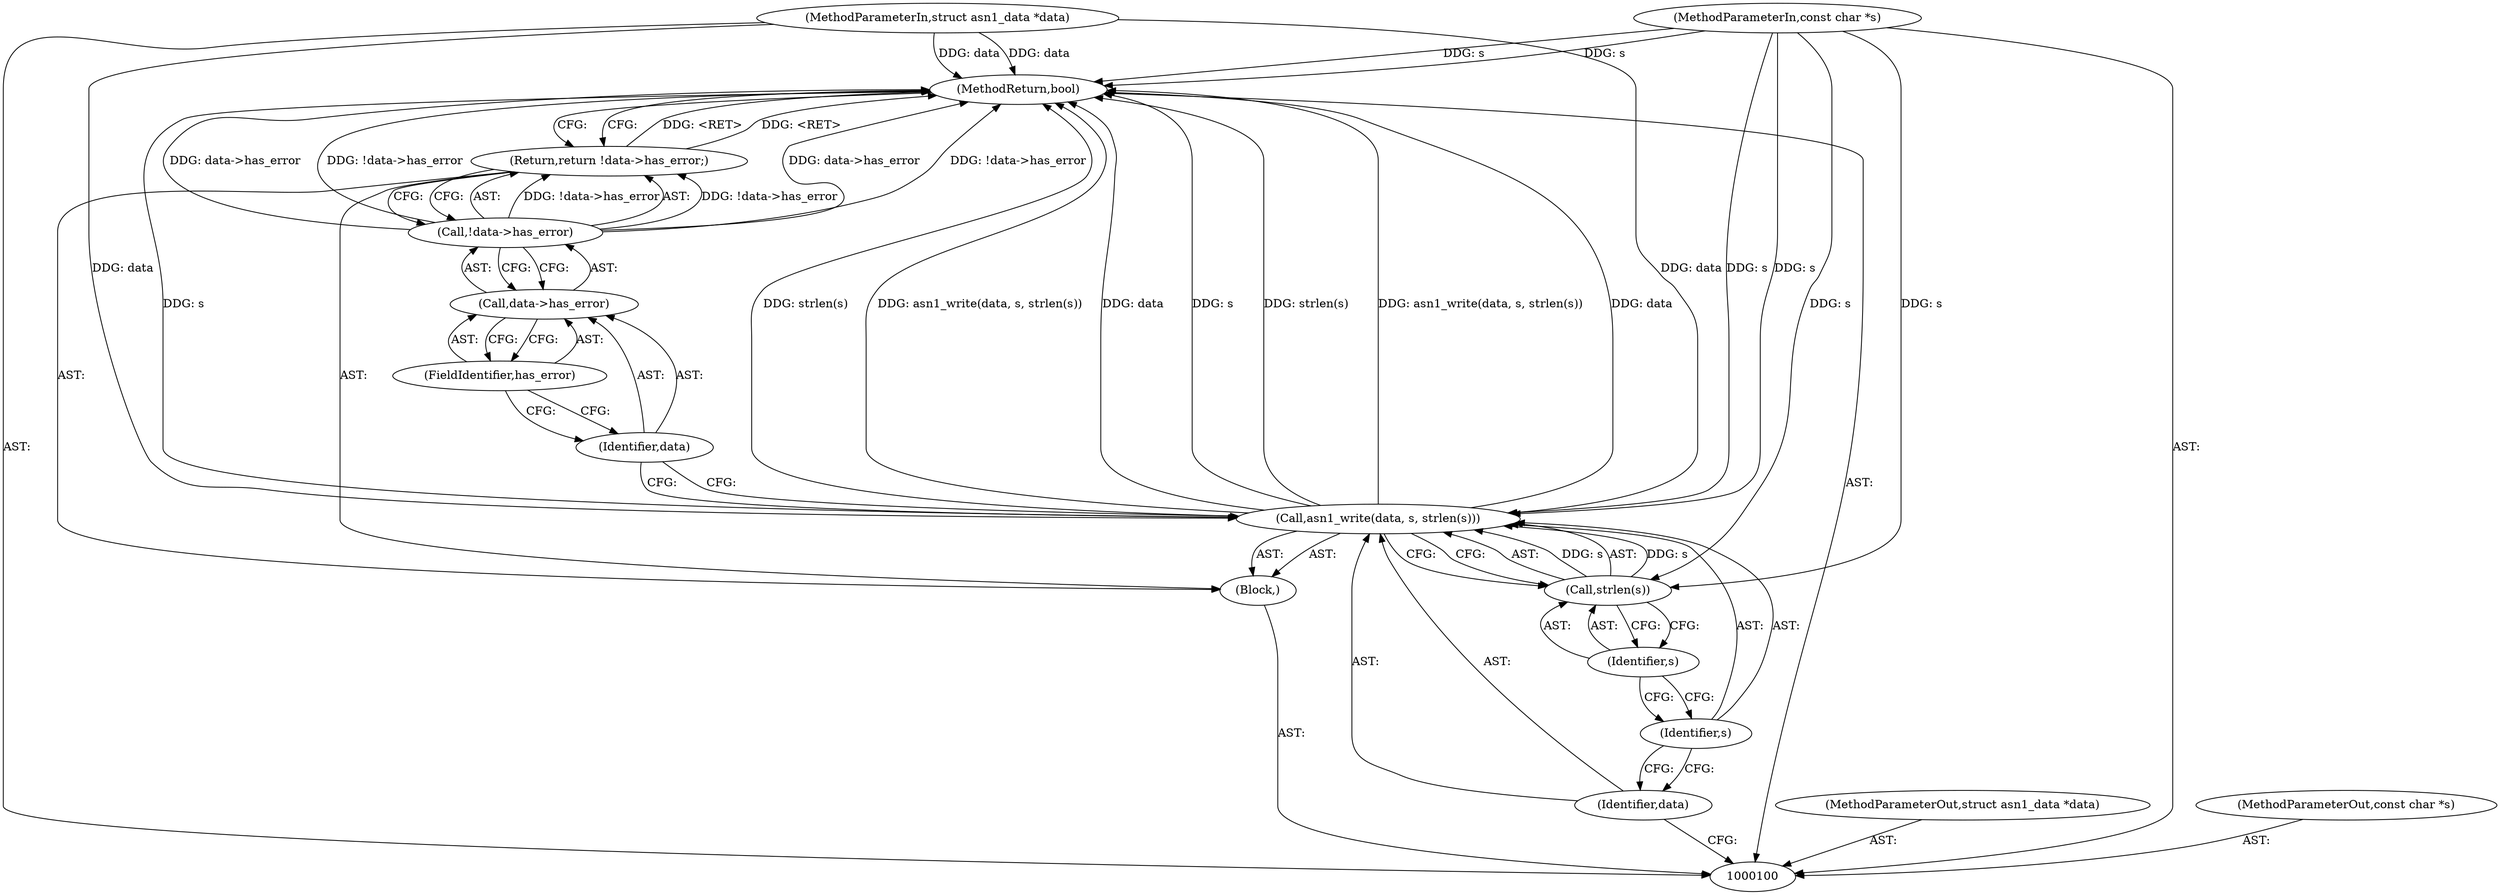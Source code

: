 digraph "1_samba_9d989c9dd7a5b92d0c5d65287935471b83b6e884_6" {
"1000114" [label="(MethodReturn,bool)"];
"1000101" [label="(MethodParameterIn,struct asn1_data *data)"];
"1000139" [label="(MethodParameterOut,struct asn1_data *data)"];
"1000102" [label="(MethodParameterIn,const char *s)"];
"1000140" [label="(MethodParameterOut,const char *s)"];
"1000103" [label="(Block,)"];
"1000105" [label="(Identifier,data)"];
"1000106" [label="(Identifier,s)"];
"1000107" [label="(Call,strlen(s))"];
"1000108" [label="(Identifier,s)"];
"1000104" [label="(Call,asn1_write(data, s, strlen(s)))"];
"1000110" [label="(Call,!data->has_error)"];
"1000111" [label="(Call,data->has_error)"];
"1000112" [label="(Identifier,data)"];
"1000113" [label="(FieldIdentifier,has_error)"];
"1000109" [label="(Return,return !data->has_error;)"];
"1000114" -> "1000100"  [label="AST: "];
"1000114" -> "1000109"  [label="CFG: "];
"1000104" -> "1000114"  [label="DDG: strlen(s)"];
"1000104" -> "1000114"  [label="DDG: asn1_write(data, s, strlen(s))"];
"1000104" -> "1000114"  [label="DDG: data"];
"1000104" -> "1000114"  [label="DDG: s"];
"1000102" -> "1000114"  [label="DDG: s"];
"1000110" -> "1000114"  [label="DDG: data->has_error"];
"1000110" -> "1000114"  [label="DDG: !data->has_error"];
"1000101" -> "1000114"  [label="DDG: data"];
"1000109" -> "1000114"  [label="DDG: <RET>"];
"1000101" -> "1000100"  [label="AST: "];
"1000101" -> "1000114"  [label="DDG: data"];
"1000101" -> "1000104"  [label="DDG: data"];
"1000139" -> "1000100"  [label="AST: "];
"1000102" -> "1000100"  [label="AST: "];
"1000102" -> "1000114"  [label="DDG: s"];
"1000102" -> "1000104"  [label="DDG: s"];
"1000102" -> "1000107"  [label="DDG: s"];
"1000140" -> "1000100"  [label="AST: "];
"1000103" -> "1000100"  [label="AST: "];
"1000104" -> "1000103"  [label="AST: "];
"1000109" -> "1000103"  [label="AST: "];
"1000105" -> "1000104"  [label="AST: "];
"1000105" -> "1000100"  [label="CFG: "];
"1000106" -> "1000105"  [label="CFG: "];
"1000106" -> "1000104"  [label="AST: "];
"1000106" -> "1000105"  [label="CFG: "];
"1000108" -> "1000106"  [label="CFG: "];
"1000107" -> "1000104"  [label="AST: "];
"1000107" -> "1000108"  [label="CFG: "];
"1000108" -> "1000107"  [label="AST: "];
"1000104" -> "1000107"  [label="CFG: "];
"1000107" -> "1000104"  [label="DDG: s"];
"1000102" -> "1000107"  [label="DDG: s"];
"1000108" -> "1000107"  [label="AST: "];
"1000108" -> "1000106"  [label="CFG: "];
"1000107" -> "1000108"  [label="CFG: "];
"1000104" -> "1000103"  [label="AST: "];
"1000104" -> "1000107"  [label="CFG: "];
"1000105" -> "1000104"  [label="AST: "];
"1000106" -> "1000104"  [label="AST: "];
"1000107" -> "1000104"  [label="AST: "];
"1000112" -> "1000104"  [label="CFG: "];
"1000104" -> "1000114"  [label="DDG: strlen(s)"];
"1000104" -> "1000114"  [label="DDG: asn1_write(data, s, strlen(s))"];
"1000104" -> "1000114"  [label="DDG: data"];
"1000104" -> "1000114"  [label="DDG: s"];
"1000101" -> "1000104"  [label="DDG: data"];
"1000107" -> "1000104"  [label="DDG: s"];
"1000102" -> "1000104"  [label="DDG: s"];
"1000110" -> "1000109"  [label="AST: "];
"1000110" -> "1000111"  [label="CFG: "];
"1000111" -> "1000110"  [label="AST: "];
"1000109" -> "1000110"  [label="CFG: "];
"1000110" -> "1000114"  [label="DDG: data->has_error"];
"1000110" -> "1000114"  [label="DDG: !data->has_error"];
"1000110" -> "1000109"  [label="DDG: !data->has_error"];
"1000111" -> "1000110"  [label="AST: "];
"1000111" -> "1000113"  [label="CFG: "];
"1000112" -> "1000111"  [label="AST: "];
"1000113" -> "1000111"  [label="AST: "];
"1000110" -> "1000111"  [label="CFG: "];
"1000112" -> "1000111"  [label="AST: "];
"1000112" -> "1000104"  [label="CFG: "];
"1000113" -> "1000112"  [label="CFG: "];
"1000113" -> "1000111"  [label="AST: "];
"1000113" -> "1000112"  [label="CFG: "];
"1000111" -> "1000113"  [label="CFG: "];
"1000109" -> "1000103"  [label="AST: "];
"1000109" -> "1000110"  [label="CFG: "];
"1000110" -> "1000109"  [label="AST: "];
"1000114" -> "1000109"  [label="CFG: "];
"1000109" -> "1000114"  [label="DDG: <RET>"];
"1000110" -> "1000109"  [label="DDG: !data->has_error"];
}

